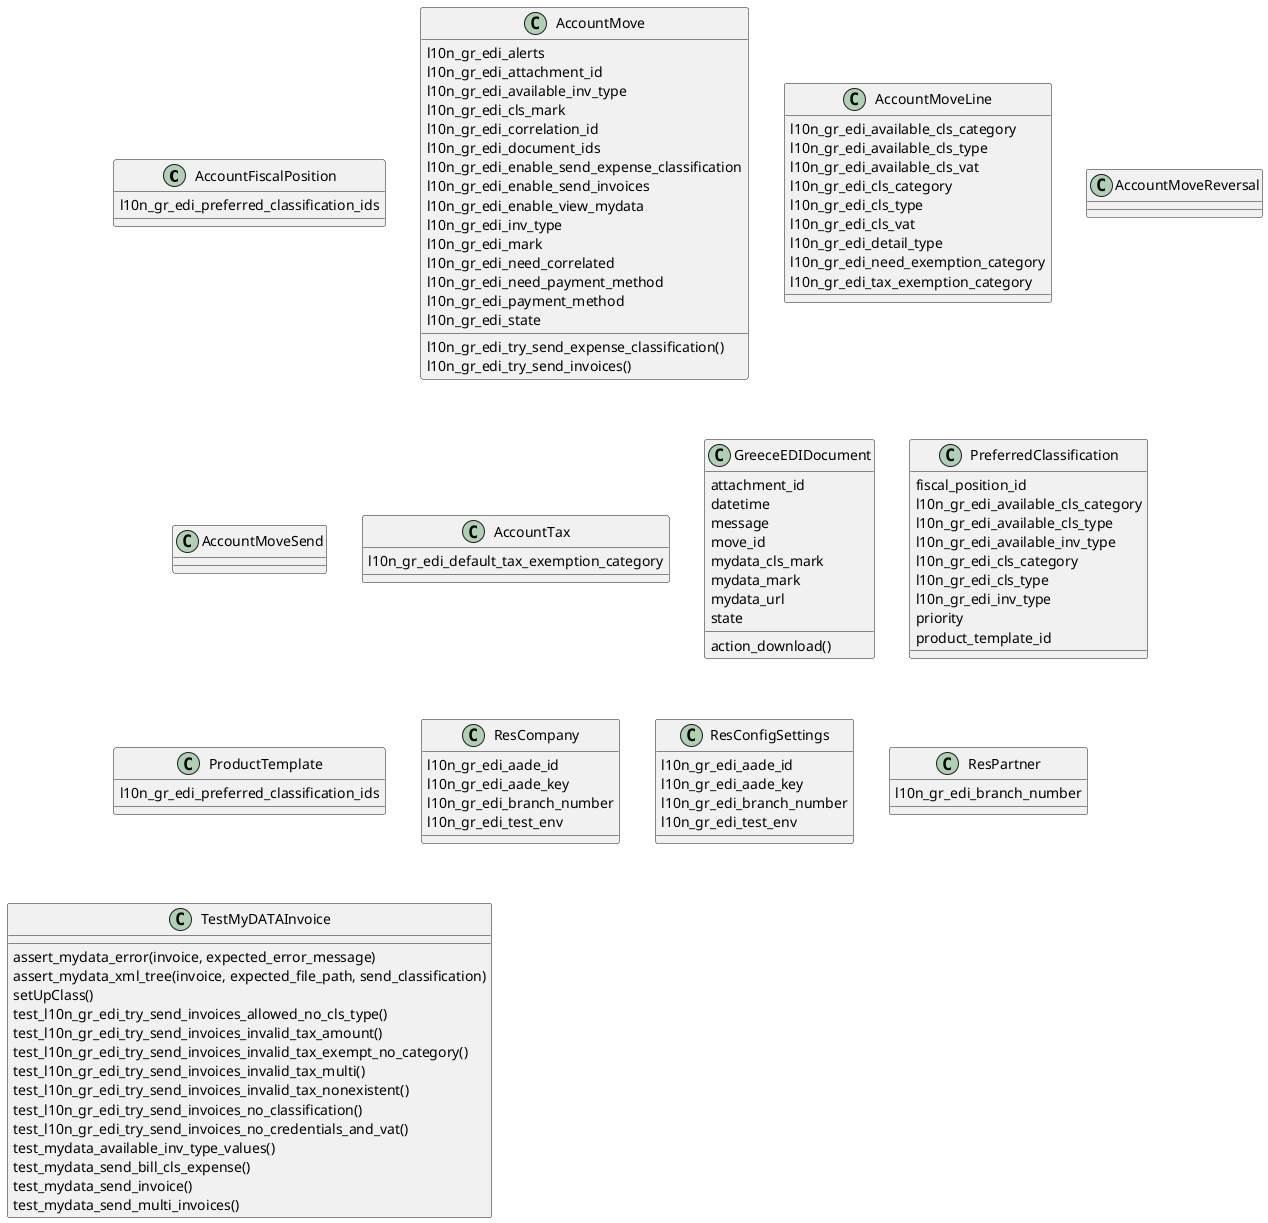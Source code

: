 @startuml classes_l10n_gr_edi
set namespaceSeparator none
class "AccountFiscalPosition" as odoo_src.odoo.addons.l10n_gr_edi.models.account_fiscal_position.AccountFiscalPosition {
  l10n_gr_edi_preferred_classification_ids
}
class "AccountMove" as odoo_src.odoo.addons.l10n_gr_edi.models.account_move.AccountMove {
  l10n_gr_edi_alerts
  l10n_gr_edi_attachment_id
  l10n_gr_edi_available_inv_type
  l10n_gr_edi_cls_mark
  l10n_gr_edi_correlation_id
  l10n_gr_edi_document_ids
  l10n_gr_edi_enable_send_expense_classification
  l10n_gr_edi_enable_send_invoices
  l10n_gr_edi_enable_view_mydata
  l10n_gr_edi_inv_type
  l10n_gr_edi_mark
  l10n_gr_edi_need_correlated
  l10n_gr_edi_need_payment_method
  l10n_gr_edi_payment_method
  l10n_gr_edi_state
  l10n_gr_edi_try_send_expense_classification()
  l10n_gr_edi_try_send_invoices()
}
class "AccountMoveLine" as odoo_src.odoo.addons.l10n_gr_edi.models.account_move_line.AccountMoveLine {
  l10n_gr_edi_available_cls_category
  l10n_gr_edi_available_cls_type
  l10n_gr_edi_available_cls_vat
  l10n_gr_edi_cls_category
  l10n_gr_edi_cls_type
  l10n_gr_edi_cls_vat
  l10n_gr_edi_detail_type
  l10n_gr_edi_need_exemption_category
  l10n_gr_edi_tax_exemption_category
}
class "AccountMoveReversal" as odoo_src.odoo.addons.l10n_gr_edi.wizard.account_move_reversal.AccountMoveReversal {
}
class "AccountMoveSend" as odoo_src.odoo.addons.l10n_gr_edi.models.account_move_send.AccountMoveSend {
}
class "AccountTax" as odoo_src.odoo.addons.l10n_gr_edi.models.account_tax.AccountTax {
  l10n_gr_edi_default_tax_exemption_category
}
class "GreeceEDIDocument" as odoo_src.odoo.addons.l10n_gr_edi.models.l10n_gr_edi_document.GreeceEDIDocument {
  attachment_id
  datetime
  message
  move_id
  mydata_cls_mark
  mydata_mark
  mydata_url
  state
  action_download()
}
class "PreferredClassification" as odoo_src.odoo.addons.l10n_gr_edi.models.preferred_classification.PreferredClassification {
  fiscal_position_id
  l10n_gr_edi_available_cls_category
  l10n_gr_edi_available_cls_type
  l10n_gr_edi_available_inv_type
  l10n_gr_edi_cls_category
  l10n_gr_edi_cls_type
  l10n_gr_edi_inv_type
  priority
  product_template_id
}
class "ProductTemplate" as odoo_src.odoo.addons.l10n_gr_edi.models.product_template.ProductTemplate {
  l10n_gr_edi_preferred_classification_ids
}
class "ResCompany" as odoo_src.odoo.addons.l10n_gr_edi.models.res_company.ResCompany {
  l10n_gr_edi_aade_id
  l10n_gr_edi_aade_key
  l10n_gr_edi_branch_number
  l10n_gr_edi_test_env
}
class "ResConfigSettings" as odoo_src.odoo.addons.l10n_gr_edi.models.res_config_settings.ResConfigSettings {
  l10n_gr_edi_aade_id
  l10n_gr_edi_aade_key
  l10n_gr_edi_branch_number
  l10n_gr_edi_test_env
}
class "ResPartner" as odoo_src.odoo.addons.l10n_gr_edi.models.res_partner.ResPartner {
  l10n_gr_edi_branch_number
}
class "TestMyDATAInvoice" as odoo_src.odoo.addons.l10n_gr_edi.tests.test_mydata_invoice.TestMyDATAInvoice {
  assert_mydata_error(invoice, expected_error_message)
  assert_mydata_xml_tree(invoice, expected_file_path, send_classification)
  setUpClass()
  test_l10n_gr_edi_try_send_invoices_allowed_no_cls_type()
  test_l10n_gr_edi_try_send_invoices_invalid_tax_amount()
  test_l10n_gr_edi_try_send_invoices_invalid_tax_exempt_no_category()
  test_l10n_gr_edi_try_send_invoices_invalid_tax_multi()
  test_l10n_gr_edi_try_send_invoices_invalid_tax_nonexistent()
  test_l10n_gr_edi_try_send_invoices_no_classification()
  test_l10n_gr_edi_try_send_invoices_no_credentials_and_vat()
  test_mydata_available_inv_type_values()
  test_mydata_send_bill_cls_expense()
  test_mydata_send_invoice()
  test_mydata_send_multi_invoices()
}
@enduml

